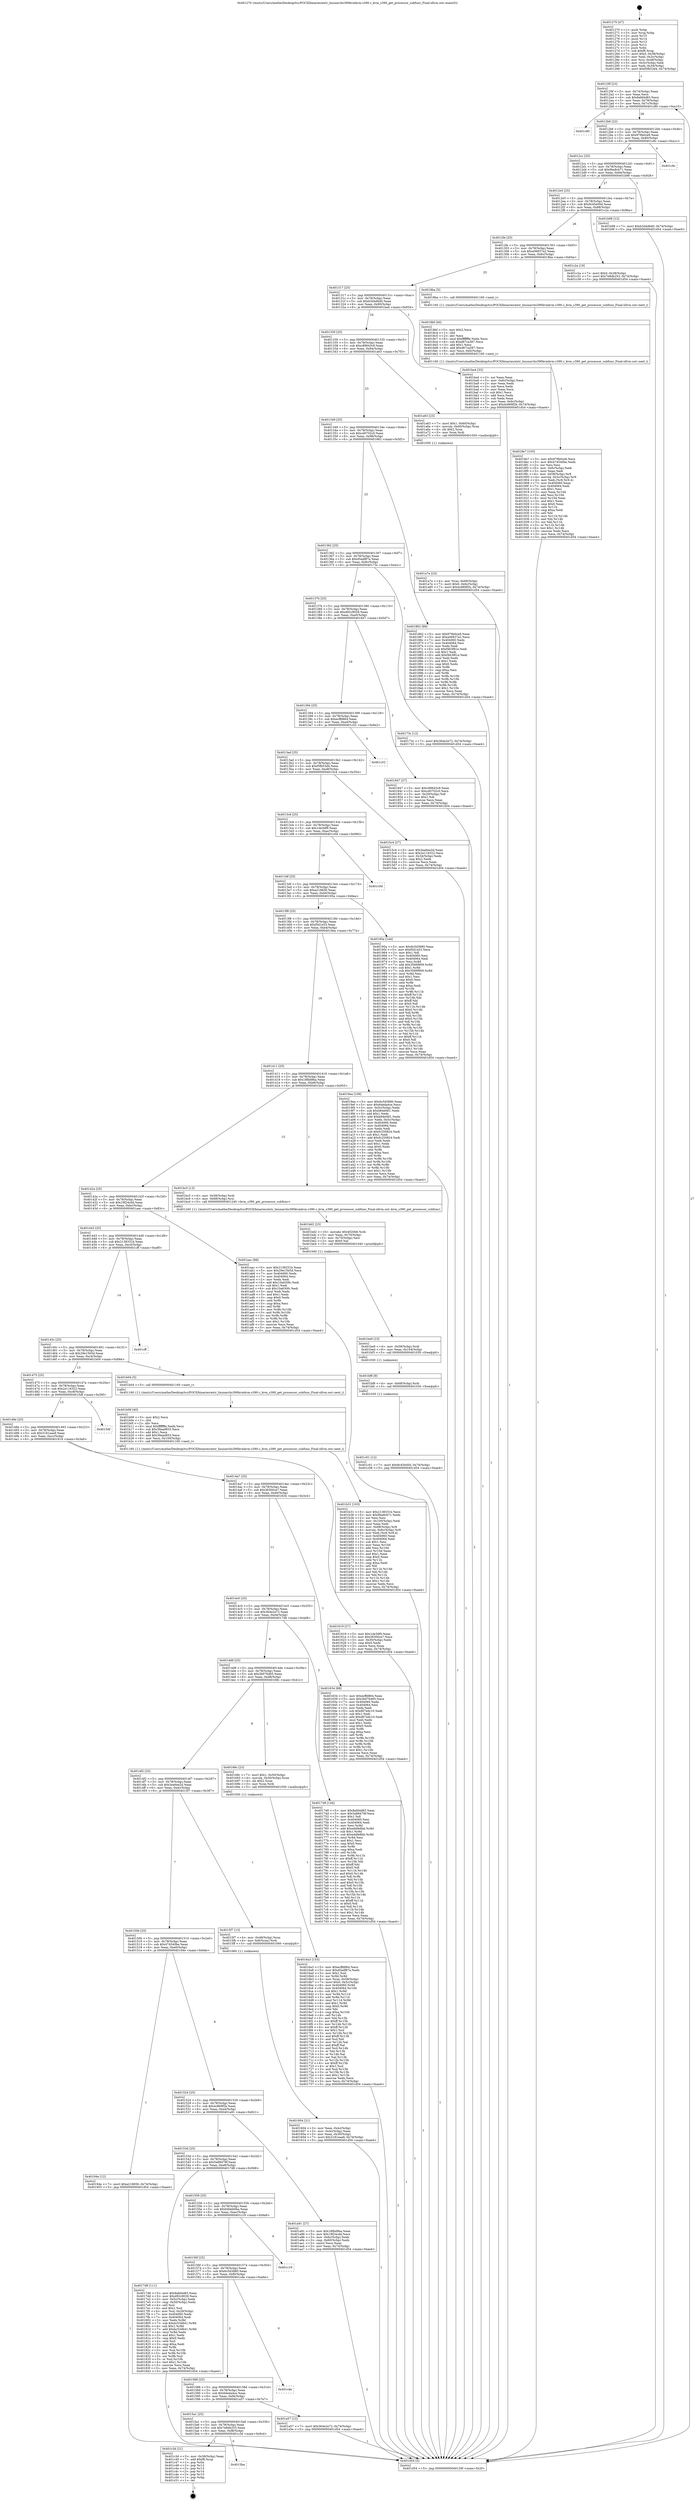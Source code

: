 digraph "0x401270" {
  label = "0x401270 (/mnt/c/Users/mathe/Desktop/tcc/POCII/binaries/extr_linuxarchs390kvmkvm-s390.c_kvm_s390_get_processor_subfunc_Final-ollvm.out::main(0))"
  labelloc = "t"
  node[shape=record]

  Entry [label="",width=0.3,height=0.3,shape=circle,fillcolor=black,style=filled]
  "0x40129f" [label="{
     0x40129f [23]\l
     | [instrs]\l
     &nbsp;&nbsp;0x40129f \<+3\>: mov -0x74(%rbp),%eax\l
     &nbsp;&nbsp;0x4012a2 \<+2\>: mov %eax,%ecx\l
     &nbsp;&nbsp;0x4012a4 \<+6\>: sub $0x8afd4d83,%ecx\l
     &nbsp;&nbsp;0x4012aa \<+3\>: mov %eax,-0x78(%rbp)\l
     &nbsp;&nbsp;0x4012ad \<+3\>: mov %ecx,-0x7c(%rbp)\l
     &nbsp;&nbsp;0x4012b0 \<+6\>: je 0000000000401c80 \<main+0xa10\>\l
  }"]
  "0x401c80" [label="{
     0x401c80\l
  }", style=dashed]
  "0x4012b6" [label="{
     0x4012b6 [22]\l
     | [instrs]\l
     &nbsp;&nbsp;0x4012b6 \<+5\>: jmp 00000000004012bb \<main+0x4b\>\l
     &nbsp;&nbsp;0x4012bb \<+3\>: mov -0x78(%rbp),%eax\l
     &nbsp;&nbsp;0x4012be \<+5\>: sub $0x979b0ce9,%eax\l
     &nbsp;&nbsp;0x4012c3 \<+3\>: mov %eax,-0x80(%rbp)\l
     &nbsp;&nbsp;0x4012c6 \<+6\>: je 0000000000401c8c \<main+0xa1c\>\l
  }"]
  Exit [label="",width=0.3,height=0.3,shape=circle,fillcolor=black,style=filled,peripheries=2]
  "0x401c8c" [label="{
     0x401c8c\l
  }", style=dashed]
  "0x4012cc" [label="{
     0x4012cc [25]\l
     | [instrs]\l
     &nbsp;&nbsp;0x4012cc \<+5\>: jmp 00000000004012d1 \<main+0x61\>\l
     &nbsp;&nbsp;0x4012d1 \<+3\>: mov -0x78(%rbp),%eax\l
     &nbsp;&nbsp;0x4012d4 \<+5\>: sub $0x9ba8cb71,%eax\l
     &nbsp;&nbsp;0x4012d9 \<+6\>: mov %eax,-0x84(%rbp)\l
     &nbsp;&nbsp;0x4012df \<+6\>: je 0000000000401b98 \<main+0x928\>\l
  }"]
  "0x4015ba" [label="{
     0x4015ba\l
  }", style=dashed]
  "0x401b98" [label="{
     0x401b98 [12]\l
     | [instrs]\l
     &nbsp;&nbsp;0x401b98 \<+7\>: movl $0xb3d4d6d0,-0x74(%rbp)\l
     &nbsp;&nbsp;0x401b9f \<+5\>: jmp 0000000000401d54 \<main+0xae4\>\l
  }"]
  "0x4012e5" [label="{
     0x4012e5 [25]\l
     | [instrs]\l
     &nbsp;&nbsp;0x4012e5 \<+5\>: jmp 00000000004012ea \<main+0x7a\>\l
     &nbsp;&nbsp;0x4012ea \<+3\>: mov -0x78(%rbp),%eax\l
     &nbsp;&nbsp;0x4012ed \<+5\>: sub $0x9c45e00d,%eax\l
     &nbsp;&nbsp;0x4012f2 \<+6\>: mov %eax,-0x88(%rbp)\l
     &nbsp;&nbsp;0x4012f8 \<+6\>: je 0000000000401c2a \<main+0x9ba\>\l
  }"]
  "0x401c3d" [label="{
     0x401c3d [21]\l
     | [instrs]\l
     &nbsp;&nbsp;0x401c3d \<+3\>: mov -0x38(%rbp),%eax\l
     &nbsp;&nbsp;0x401c40 \<+7\>: add $0xf8,%rsp\l
     &nbsp;&nbsp;0x401c47 \<+1\>: pop %rbx\l
     &nbsp;&nbsp;0x401c48 \<+2\>: pop %r12\l
     &nbsp;&nbsp;0x401c4a \<+2\>: pop %r13\l
     &nbsp;&nbsp;0x401c4c \<+2\>: pop %r14\l
     &nbsp;&nbsp;0x401c4e \<+2\>: pop %r15\l
     &nbsp;&nbsp;0x401c50 \<+1\>: pop %rbp\l
     &nbsp;&nbsp;0x401c51 \<+1\>: ret\l
  }"]
  "0x401c2a" [label="{
     0x401c2a [19]\l
     | [instrs]\l
     &nbsp;&nbsp;0x401c2a \<+7\>: movl $0x0,-0x38(%rbp)\l
     &nbsp;&nbsp;0x401c31 \<+7\>: movl $0x7e8db253,-0x74(%rbp)\l
     &nbsp;&nbsp;0x401c38 \<+5\>: jmp 0000000000401d54 \<main+0xae4\>\l
  }"]
  "0x4012fe" [label="{
     0x4012fe [25]\l
     | [instrs]\l
     &nbsp;&nbsp;0x4012fe \<+5\>: jmp 0000000000401303 \<main+0x93\>\l
     &nbsp;&nbsp;0x401303 \<+3\>: mov -0x78(%rbp),%eax\l
     &nbsp;&nbsp;0x401306 \<+5\>: sub $0xa06837a2,%eax\l
     &nbsp;&nbsp;0x40130b \<+6\>: mov %eax,-0x8c(%rbp)\l
     &nbsp;&nbsp;0x401311 \<+6\>: je 00000000004018ba \<main+0x64a\>\l
  }"]
  "0x401c01" [label="{
     0x401c01 [12]\l
     | [instrs]\l
     &nbsp;&nbsp;0x401c01 \<+7\>: movl $0x9c45e00d,-0x74(%rbp)\l
     &nbsp;&nbsp;0x401c08 \<+5\>: jmp 0000000000401d54 \<main+0xae4\>\l
  }"]
  "0x4018ba" [label="{
     0x4018ba [5]\l
     | [instrs]\l
     &nbsp;&nbsp;0x4018ba \<+5\>: call 0000000000401160 \<next_i\>\l
     | [calls]\l
     &nbsp;&nbsp;0x401160 \{1\} (/mnt/c/Users/mathe/Desktop/tcc/POCII/binaries/extr_linuxarchs390kvmkvm-s390.c_kvm_s390_get_processor_subfunc_Final-ollvm.out::next_i)\l
  }"]
  "0x401317" [label="{
     0x401317 [25]\l
     | [instrs]\l
     &nbsp;&nbsp;0x401317 \<+5\>: jmp 000000000040131c \<main+0xac\>\l
     &nbsp;&nbsp;0x40131c \<+3\>: mov -0x78(%rbp),%eax\l
     &nbsp;&nbsp;0x40131f \<+5\>: sub $0xb3d4d6d0,%eax\l
     &nbsp;&nbsp;0x401324 \<+6\>: mov %eax,-0x90(%rbp)\l
     &nbsp;&nbsp;0x40132a \<+6\>: je 0000000000401ba4 \<main+0x934\>\l
  }"]
  "0x401bf8" [label="{
     0x401bf8 [9]\l
     | [instrs]\l
     &nbsp;&nbsp;0x401bf8 \<+4\>: mov -0x68(%rbp),%rdi\l
     &nbsp;&nbsp;0x401bfc \<+5\>: call 0000000000401030 \<free@plt\>\l
     | [calls]\l
     &nbsp;&nbsp;0x401030 \{1\} (unknown)\l
  }"]
  "0x401ba4" [label="{
     0x401ba4 [33]\l
     | [instrs]\l
     &nbsp;&nbsp;0x401ba4 \<+2\>: xor %eax,%eax\l
     &nbsp;&nbsp;0x401ba6 \<+3\>: mov -0x6c(%rbp),%ecx\l
     &nbsp;&nbsp;0x401ba9 \<+2\>: mov %eax,%edx\l
     &nbsp;&nbsp;0x401bab \<+2\>: sub %ecx,%edx\l
     &nbsp;&nbsp;0x401bad \<+2\>: mov %eax,%ecx\l
     &nbsp;&nbsp;0x401baf \<+3\>: sub $0x1,%ecx\l
     &nbsp;&nbsp;0x401bb2 \<+2\>: add %ecx,%edx\l
     &nbsp;&nbsp;0x401bb4 \<+2\>: sub %edx,%eax\l
     &nbsp;&nbsp;0x401bb6 \<+3\>: mov %eax,-0x6c(%rbp)\l
     &nbsp;&nbsp;0x401bb9 \<+7\>: movl $0x4c869f2b,-0x74(%rbp)\l
     &nbsp;&nbsp;0x401bc0 \<+5\>: jmp 0000000000401d54 \<main+0xae4\>\l
  }"]
  "0x401330" [label="{
     0x401330 [25]\l
     | [instrs]\l
     &nbsp;&nbsp;0x401330 \<+5\>: jmp 0000000000401335 \<main+0xc5\>\l
     &nbsp;&nbsp;0x401335 \<+3\>: mov -0x78(%rbp),%eax\l
     &nbsp;&nbsp;0x401338 \<+5\>: sub $0xc89643c9,%eax\l
     &nbsp;&nbsp;0x40133d \<+6\>: mov %eax,-0x94(%rbp)\l
     &nbsp;&nbsp;0x401343 \<+6\>: je 0000000000401a63 \<main+0x7f3\>\l
  }"]
  "0x401be9" [label="{
     0x401be9 [15]\l
     | [instrs]\l
     &nbsp;&nbsp;0x401be9 \<+4\>: mov -0x58(%rbp),%rdi\l
     &nbsp;&nbsp;0x401bed \<+6\>: mov %eax,-0x104(%rbp)\l
     &nbsp;&nbsp;0x401bf3 \<+5\>: call 0000000000401030 \<free@plt\>\l
     | [calls]\l
     &nbsp;&nbsp;0x401030 \{1\} (unknown)\l
  }"]
  "0x401a63" [label="{
     0x401a63 [23]\l
     | [instrs]\l
     &nbsp;&nbsp;0x401a63 \<+7\>: movl $0x1,-0x60(%rbp)\l
     &nbsp;&nbsp;0x401a6a \<+4\>: movslq -0x60(%rbp),%rax\l
     &nbsp;&nbsp;0x401a6e \<+4\>: shl $0x2,%rax\l
     &nbsp;&nbsp;0x401a72 \<+3\>: mov %rax,%rdi\l
     &nbsp;&nbsp;0x401a75 \<+5\>: call 0000000000401050 \<malloc@plt\>\l
     | [calls]\l
     &nbsp;&nbsp;0x401050 \{1\} (unknown)\l
  }"]
  "0x401349" [label="{
     0x401349 [25]\l
     | [instrs]\l
     &nbsp;&nbsp;0x401349 \<+5\>: jmp 000000000040134e \<main+0xde\>\l
     &nbsp;&nbsp;0x40134e \<+3\>: mov -0x78(%rbp),%eax\l
     &nbsp;&nbsp;0x401351 \<+5\>: sub $0xcd0702c0,%eax\l
     &nbsp;&nbsp;0x401356 \<+6\>: mov %eax,-0x98(%rbp)\l
     &nbsp;&nbsp;0x40135c \<+6\>: je 0000000000401862 \<main+0x5f2\>\l
  }"]
  "0x401bd2" [label="{
     0x401bd2 [23]\l
     | [instrs]\l
     &nbsp;&nbsp;0x401bd2 \<+10\>: movabs $0x4020b6,%rdi\l
     &nbsp;&nbsp;0x401bdc \<+3\>: mov %eax,-0x70(%rbp)\l
     &nbsp;&nbsp;0x401bdf \<+3\>: mov -0x70(%rbp),%esi\l
     &nbsp;&nbsp;0x401be2 \<+2\>: mov $0x0,%al\l
     &nbsp;&nbsp;0x401be4 \<+5\>: call 0000000000401040 \<printf@plt\>\l
     | [calls]\l
     &nbsp;&nbsp;0x401040 \{1\} (unknown)\l
  }"]
  "0x401862" [label="{
     0x401862 [88]\l
     | [instrs]\l
     &nbsp;&nbsp;0x401862 \<+5\>: mov $0x979b0ce9,%eax\l
     &nbsp;&nbsp;0x401867 \<+5\>: mov $0xa06837a2,%ecx\l
     &nbsp;&nbsp;0x40186c \<+7\>: mov 0x404060,%edx\l
     &nbsp;&nbsp;0x401873 \<+7\>: mov 0x404064,%esi\l
     &nbsp;&nbsp;0x40187a \<+2\>: mov %edx,%edi\l
     &nbsp;&nbsp;0x40187c \<+6\>: sub $0xf463f81e,%edi\l
     &nbsp;&nbsp;0x401882 \<+3\>: sub $0x1,%edi\l
     &nbsp;&nbsp;0x401885 \<+6\>: add $0xf463f81e,%edi\l
     &nbsp;&nbsp;0x40188b \<+3\>: imul %edi,%edx\l
     &nbsp;&nbsp;0x40188e \<+3\>: and $0x1,%edx\l
     &nbsp;&nbsp;0x401891 \<+3\>: cmp $0x0,%edx\l
     &nbsp;&nbsp;0x401894 \<+4\>: sete %r8b\l
     &nbsp;&nbsp;0x401898 \<+3\>: cmp $0xa,%esi\l
     &nbsp;&nbsp;0x40189b \<+4\>: setl %r9b\l
     &nbsp;&nbsp;0x40189f \<+3\>: mov %r8b,%r10b\l
     &nbsp;&nbsp;0x4018a2 \<+3\>: and %r9b,%r10b\l
     &nbsp;&nbsp;0x4018a5 \<+3\>: xor %r9b,%r8b\l
     &nbsp;&nbsp;0x4018a8 \<+3\>: or %r8b,%r10b\l
     &nbsp;&nbsp;0x4018ab \<+4\>: test $0x1,%r10b\l
     &nbsp;&nbsp;0x4018af \<+3\>: cmovne %ecx,%eax\l
     &nbsp;&nbsp;0x4018b2 \<+3\>: mov %eax,-0x74(%rbp)\l
     &nbsp;&nbsp;0x4018b5 \<+5\>: jmp 0000000000401d54 \<main+0xae4\>\l
  }"]
  "0x401362" [label="{
     0x401362 [25]\l
     | [instrs]\l
     &nbsp;&nbsp;0x401362 \<+5\>: jmp 0000000000401367 \<main+0xf7\>\l
     &nbsp;&nbsp;0x401367 \<+3\>: mov -0x78(%rbp),%eax\l
     &nbsp;&nbsp;0x40136a \<+5\>: sub $0xd5adf87a,%eax\l
     &nbsp;&nbsp;0x40136f \<+6\>: mov %eax,-0x9c(%rbp)\l
     &nbsp;&nbsp;0x401375 \<+6\>: je 000000000040173c \<main+0x4cc\>\l
  }"]
  "0x401b31" [label="{
     0x401b31 [103]\l
     | [instrs]\l
     &nbsp;&nbsp;0x401b31 \<+5\>: mov $0x2138331b,%ecx\l
     &nbsp;&nbsp;0x401b36 \<+5\>: mov $0x9ba8cb71,%edx\l
     &nbsp;&nbsp;0x401b3b \<+2\>: xor %esi,%esi\l
     &nbsp;&nbsp;0x401b3d \<+6\>: mov -0x100(%rbp),%edi\l
     &nbsp;&nbsp;0x401b43 \<+3\>: imul %eax,%edi\l
     &nbsp;&nbsp;0x401b46 \<+4\>: mov -0x68(%rbp),%r8\l
     &nbsp;&nbsp;0x401b4a \<+4\>: movslq -0x6c(%rbp),%r9\l
     &nbsp;&nbsp;0x401b4e \<+4\>: mov %edi,(%r8,%r9,4)\l
     &nbsp;&nbsp;0x401b52 \<+7\>: mov 0x404060,%eax\l
     &nbsp;&nbsp;0x401b59 \<+7\>: mov 0x404064,%edi\l
     &nbsp;&nbsp;0x401b60 \<+3\>: sub $0x1,%esi\l
     &nbsp;&nbsp;0x401b63 \<+3\>: mov %eax,%r10d\l
     &nbsp;&nbsp;0x401b66 \<+3\>: add %esi,%r10d\l
     &nbsp;&nbsp;0x401b69 \<+4\>: imul %r10d,%eax\l
     &nbsp;&nbsp;0x401b6d \<+3\>: and $0x1,%eax\l
     &nbsp;&nbsp;0x401b70 \<+3\>: cmp $0x0,%eax\l
     &nbsp;&nbsp;0x401b73 \<+4\>: sete %r11b\l
     &nbsp;&nbsp;0x401b77 \<+3\>: cmp $0xa,%edi\l
     &nbsp;&nbsp;0x401b7a \<+3\>: setl %bl\l
     &nbsp;&nbsp;0x401b7d \<+3\>: mov %r11b,%r14b\l
     &nbsp;&nbsp;0x401b80 \<+3\>: and %bl,%r14b\l
     &nbsp;&nbsp;0x401b83 \<+3\>: xor %bl,%r11b\l
     &nbsp;&nbsp;0x401b86 \<+3\>: or %r11b,%r14b\l
     &nbsp;&nbsp;0x401b89 \<+4\>: test $0x1,%r14b\l
     &nbsp;&nbsp;0x401b8d \<+3\>: cmovne %edx,%ecx\l
     &nbsp;&nbsp;0x401b90 \<+3\>: mov %ecx,-0x74(%rbp)\l
     &nbsp;&nbsp;0x401b93 \<+5\>: jmp 0000000000401d54 \<main+0xae4\>\l
  }"]
  "0x40173c" [label="{
     0x40173c [12]\l
     | [instrs]\l
     &nbsp;&nbsp;0x40173c \<+7\>: movl $0x364e2e72,-0x74(%rbp)\l
     &nbsp;&nbsp;0x401743 \<+5\>: jmp 0000000000401d54 \<main+0xae4\>\l
  }"]
  "0x40137b" [label="{
     0x40137b [25]\l
     | [instrs]\l
     &nbsp;&nbsp;0x40137b \<+5\>: jmp 0000000000401380 \<main+0x110\>\l
     &nbsp;&nbsp;0x401380 \<+3\>: mov -0x78(%rbp),%eax\l
     &nbsp;&nbsp;0x401383 \<+5\>: sub $0xd92c9029,%eax\l
     &nbsp;&nbsp;0x401388 \<+6\>: mov %eax,-0xa0(%rbp)\l
     &nbsp;&nbsp;0x40138e \<+6\>: je 0000000000401847 \<main+0x5d7\>\l
  }"]
  "0x401b09" [label="{
     0x401b09 [40]\l
     | [instrs]\l
     &nbsp;&nbsp;0x401b09 \<+5\>: mov $0x2,%ecx\l
     &nbsp;&nbsp;0x401b0e \<+1\>: cltd\l
     &nbsp;&nbsp;0x401b0f \<+2\>: idiv %ecx\l
     &nbsp;&nbsp;0x401b11 \<+6\>: imul $0xfffffffe,%edx,%ecx\l
     &nbsp;&nbsp;0x401b17 \<+6\>: sub $0x39aad853,%ecx\l
     &nbsp;&nbsp;0x401b1d \<+3\>: add $0x1,%ecx\l
     &nbsp;&nbsp;0x401b20 \<+6\>: add $0x39aad853,%ecx\l
     &nbsp;&nbsp;0x401b26 \<+6\>: mov %ecx,-0x100(%rbp)\l
     &nbsp;&nbsp;0x401b2c \<+5\>: call 0000000000401160 \<next_i\>\l
     | [calls]\l
     &nbsp;&nbsp;0x401160 \{1\} (/mnt/c/Users/mathe/Desktop/tcc/POCII/binaries/extr_linuxarchs390kvmkvm-s390.c_kvm_s390_get_processor_subfunc_Final-ollvm.out::next_i)\l
  }"]
  "0x401847" [label="{
     0x401847 [27]\l
     | [instrs]\l
     &nbsp;&nbsp;0x401847 \<+5\>: mov $0xc89643c9,%eax\l
     &nbsp;&nbsp;0x40184c \<+5\>: mov $0xcd0702c0,%ecx\l
     &nbsp;&nbsp;0x401851 \<+3\>: mov -0x29(%rbp),%dl\l
     &nbsp;&nbsp;0x401854 \<+3\>: test $0x1,%dl\l
     &nbsp;&nbsp;0x401857 \<+3\>: cmovne %ecx,%eax\l
     &nbsp;&nbsp;0x40185a \<+3\>: mov %eax,-0x74(%rbp)\l
     &nbsp;&nbsp;0x40185d \<+5\>: jmp 0000000000401d54 \<main+0xae4\>\l
  }"]
  "0x401394" [label="{
     0x401394 [25]\l
     | [instrs]\l
     &nbsp;&nbsp;0x401394 \<+5\>: jmp 0000000000401399 \<main+0x129\>\l
     &nbsp;&nbsp;0x401399 \<+3\>: mov -0x78(%rbp),%eax\l
     &nbsp;&nbsp;0x40139c \<+5\>: sub $0xecffd864,%eax\l
     &nbsp;&nbsp;0x4013a1 \<+6\>: mov %eax,-0xa4(%rbp)\l
     &nbsp;&nbsp;0x4013a7 \<+6\>: je 0000000000401c52 \<main+0x9e2\>\l
  }"]
  "0x401a7a" [label="{
     0x401a7a [23]\l
     | [instrs]\l
     &nbsp;&nbsp;0x401a7a \<+4\>: mov %rax,-0x68(%rbp)\l
     &nbsp;&nbsp;0x401a7e \<+7\>: movl $0x0,-0x6c(%rbp)\l
     &nbsp;&nbsp;0x401a85 \<+7\>: movl $0x4c869f2b,-0x74(%rbp)\l
     &nbsp;&nbsp;0x401a8c \<+5\>: jmp 0000000000401d54 \<main+0xae4\>\l
  }"]
  "0x401c52" [label="{
     0x401c52\l
  }", style=dashed]
  "0x4013ad" [label="{
     0x4013ad [25]\l
     | [instrs]\l
     &nbsp;&nbsp;0x4013ad \<+5\>: jmp 00000000004013b2 \<main+0x142\>\l
     &nbsp;&nbsp;0x4013b2 \<+3\>: mov -0x78(%rbp),%eax\l
     &nbsp;&nbsp;0x4013b5 \<+5\>: sub $0xf5fb53d4,%eax\l
     &nbsp;&nbsp;0x4013ba \<+6\>: mov %eax,-0xa8(%rbp)\l
     &nbsp;&nbsp;0x4013c0 \<+6\>: je 00000000004015c4 \<main+0x354\>\l
  }"]
  "0x4015a1" [label="{
     0x4015a1 [25]\l
     | [instrs]\l
     &nbsp;&nbsp;0x4015a1 \<+5\>: jmp 00000000004015a6 \<main+0x336\>\l
     &nbsp;&nbsp;0x4015a6 \<+3\>: mov -0x78(%rbp),%eax\l
     &nbsp;&nbsp;0x4015a9 \<+5\>: sub $0x7e8db253,%eax\l
     &nbsp;&nbsp;0x4015ae \<+6\>: mov %eax,-0xf8(%rbp)\l
     &nbsp;&nbsp;0x4015b4 \<+6\>: je 0000000000401c3d \<main+0x9cd\>\l
  }"]
  "0x4015c4" [label="{
     0x4015c4 [27]\l
     | [instrs]\l
     &nbsp;&nbsp;0x4015c4 \<+5\>: mov $0x3ea6ee2d,%eax\l
     &nbsp;&nbsp;0x4015c9 \<+5\>: mov $0x2e116322,%ecx\l
     &nbsp;&nbsp;0x4015ce \<+3\>: mov -0x34(%rbp),%edx\l
     &nbsp;&nbsp;0x4015d1 \<+3\>: cmp $0x2,%edx\l
     &nbsp;&nbsp;0x4015d4 \<+3\>: cmovne %ecx,%eax\l
     &nbsp;&nbsp;0x4015d7 \<+3\>: mov %eax,-0x74(%rbp)\l
     &nbsp;&nbsp;0x4015da \<+5\>: jmp 0000000000401d54 \<main+0xae4\>\l
  }"]
  "0x4013c6" [label="{
     0x4013c6 [25]\l
     | [instrs]\l
     &nbsp;&nbsp;0x4013c6 \<+5\>: jmp 00000000004013cb \<main+0x15b\>\l
     &nbsp;&nbsp;0x4013cb \<+3\>: mov -0x78(%rbp),%eax\l
     &nbsp;&nbsp;0x4013ce \<+5\>: sub $0x1de3df9,%eax\l
     &nbsp;&nbsp;0x4013d3 \<+6\>: mov %eax,-0xac(%rbp)\l
     &nbsp;&nbsp;0x4013d9 \<+6\>: je 0000000000401c0d \<main+0x99d\>\l
  }"]
  "0x401d54" [label="{
     0x401d54 [5]\l
     | [instrs]\l
     &nbsp;&nbsp;0x401d54 \<+5\>: jmp 000000000040129f \<main+0x2f\>\l
  }"]
  "0x401270" [label="{
     0x401270 [47]\l
     | [instrs]\l
     &nbsp;&nbsp;0x401270 \<+1\>: push %rbp\l
     &nbsp;&nbsp;0x401271 \<+3\>: mov %rsp,%rbp\l
     &nbsp;&nbsp;0x401274 \<+2\>: push %r15\l
     &nbsp;&nbsp;0x401276 \<+2\>: push %r14\l
     &nbsp;&nbsp;0x401278 \<+2\>: push %r13\l
     &nbsp;&nbsp;0x40127a \<+2\>: push %r12\l
     &nbsp;&nbsp;0x40127c \<+1\>: push %rbx\l
     &nbsp;&nbsp;0x40127d \<+7\>: sub $0xf8,%rsp\l
     &nbsp;&nbsp;0x401284 \<+7\>: movl $0x0,-0x38(%rbp)\l
     &nbsp;&nbsp;0x40128b \<+3\>: mov %edi,-0x3c(%rbp)\l
     &nbsp;&nbsp;0x40128e \<+4\>: mov %rsi,-0x48(%rbp)\l
     &nbsp;&nbsp;0x401292 \<+3\>: mov -0x3c(%rbp),%edi\l
     &nbsp;&nbsp;0x401295 \<+3\>: mov %edi,-0x34(%rbp)\l
     &nbsp;&nbsp;0x401298 \<+7\>: movl $0xf5fb53d4,-0x74(%rbp)\l
  }"]
  "0x401a57" [label="{
     0x401a57 [12]\l
     | [instrs]\l
     &nbsp;&nbsp;0x401a57 \<+7\>: movl $0x364e2e72,-0x74(%rbp)\l
     &nbsp;&nbsp;0x401a5e \<+5\>: jmp 0000000000401d54 \<main+0xae4\>\l
  }"]
  "0x401c0d" [label="{
     0x401c0d\l
  }", style=dashed]
  "0x4013df" [label="{
     0x4013df [25]\l
     | [instrs]\l
     &nbsp;&nbsp;0x4013df \<+5\>: jmp 00000000004013e4 \<main+0x174\>\l
     &nbsp;&nbsp;0x4013e4 \<+3\>: mov -0x78(%rbp),%eax\l
     &nbsp;&nbsp;0x4013e7 \<+5\>: sub $0xa218656,%eax\l
     &nbsp;&nbsp;0x4013ec \<+6\>: mov %eax,-0xb0(%rbp)\l
     &nbsp;&nbsp;0x4013f2 \<+6\>: je 000000000040195a \<main+0x6ea\>\l
  }"]
  "0x401588" [label="{
     0x401588 [25]\l
     | [instrs]\l
     &nbsp;&nbsp;0x401588 \<+5\>: jmp 000000000040158d \<main+0x31d\>\l
     &nbsp;&nbsp;0x40158d \<+3\>: mov -0x78(%rbp),%eax\l
     &nbsp;&nbsp;0x401590 \<+5\>: sub $0x6deda4ce,%eax\l
     &nbsp;&nbsp;0x401595 \<+6\>: mov %eax,-0xf4(%rbp)\l
     &nbsp;&nbsp;0x40159b \<+6\>: je 0000000000401a57 \<main+0x7e7\>\l
  }"]
  "0x40195a" [label="{
     0x40195a [144]\l
     | [instrs]\l
     &nbsp;&nbsp;0x40195a \<+5\>: mov $0x6c5d3880,%eax\l
     &nbsp;&nbsp;0x40195f \<+5\>: mov $0xf5d1e53,%ecx\l
     &nbsp;&nbsp;0x401964 \<+2\>: mov $0x1,%dl\l
     &nbsp;&nbsp;0x401966 \<+7\>: mov 0x404060,%esi\l
     &nbsp;&nbsp;0x40196d \<+7\>: mov 0x404064,%edi\l
     &nbsp;&nbsp;0x401974 \<+3\>: mov %esi,%r8d\l
     &nbsp;&nbsp;0x401977 \<+7\>: add $0x3566f909,%r8d\l
     &nbsp;&nbsp;0x40197e \<+4\>: sub $0x1,%r8d\l
     &nbsp;&nbsp;0x401982 \<+7\>: sub $0x3566f909,%r8d\l
     &nbsp;&nbsp;0x401989 \<+4\>: imul %r8d,%esi\l
     &nbsp;&nbsp;0x40198d \<+3\>: and $0x1,%esi\l
     &nbsp;&nbsp;0x401990 \<+3\>: cmp $0x0,%esi\l
     &nbsp;&nbsp;0x401993 \<+4\>: sete %r9b\l
     &nbsp;&nbsp;0x401997 \<+3\>: cmp $0xa,%edi\l
     &nbsp;&nbsp;0x40199a \<+4\>: setl %r10b\l
     &nbsp;&nbsp;0x40199e \<+3\>: mov %r9b,%r11b\l
     &nbsp;&nbsp;0x4019a1 \<+4\>: xor $0xff,%r11b\l
     &nbsp;&nbsp;0x4019a5 \<+3\>: mov %r10b,%bl\l
     &nbsp;&nbsp;0x4019a8 \<+3\>: xor $0xff,%bl\l
     &nbsp;&nbsp;0x4019ab \<+3\>: xor $0x0,%dl\l
     &nbsp;&nbsp;0x4019ae \<+3\>: mov %r11b,%r14b\l
     &nbsp;&nbsp;0x4019b1 \<+4\>: and $0x0,%r14b\l
     &nbsp;&nbsp;0x4019b5 \<+3\>: and %dl,%r9b\l
     &nbsp;&nbsp;0x4019b8 \<+3\>: mov %bl,%r15b\l
     &nbsp;&nbsp;0x4019bb \<+4\>: and $0x0,%r15b\l
     &nbsp;&nbsp;0x4019bf \<+3\>: and %dl,%r10b\l
     &nbsp;&nbsp;0x4019c2 \<+3\>: or %r9b,%r14b\l
     &nbsp;&nbsp;0x4019c5 \<+3\>: or %r10b,%r15b\l
     &nbsp;&nbsp;0x4019c8 \<+3\>: xor %r15b,%r14b\l
     &nbsp;&nbsp;0x4019cb \<+3\>: or %bl,%r11b\l
     &nbsp;&nbsp;0x4019ce \<+4\>: xor $0xff,%r11b\l
     &nbsp;&nbsp;0x4019d2 \<+3\>: or $0x0,%dl\l
     &nbsp;&nbsp;0x4019d5 \<+3\>: and %dl,%r11b\l
     &nbsp;&nbsp;0x4019d8 \<+3\>: or %r11b,%r14b\l
     &nbsp;&nbsp;0x4019db \<+4\>: test $0x1,%r14b\l
     &nbsp;&nbsp;0x4019df \<+3\>: cmovne %ecx,%eax\l
     &nbsp;&nbsp;0x4019e2 \<+3\>: mov %eax,-0x74(%rbp)\l
     &nbsp;&nbsp;0x4019e5 \<+5\>: jmp 0000000000401d54 \<main+0xae4\>\l
  }"]
  "0x4013f8" [label="{
     0x4013f8 [25]\l
     | [instrs]\l
     &nbsp;&nbsp;0x4013f8 \<+5\>: jmp 00000000004013fd \<main+0x18d\>\l
     &nbsp;&nbsp;0x4013fd \<+3\>: mov -0x78(%rbp),%eax\l
     &nbsp;&nbsp;0x401400 \<+5\>: sub $0xf5d1e53,%eax\l
     &nbsp;&nbsp;0x401405 \<+6\>: mov %eax,-0xb4(%rbp)\l
     &nbsp;&nbsp;0x40140b \<+6\>: je 00000000004019ea \<main+0x77a\>\l
  }"]
  "0x401cde" [label="{
     0x401cde\l
  }", style=dashed]
  "0x4019ea" [label="{
     0x4019ea [109]\l
     | [instrs]\l
     &nbsp;&nbsp;0x4019ea \<+5\>: mov $0x6c5d3880,%eax\l
     &nbsp;&nbsp;0x4019ef \<+5\>: mov $0x6deda4ce,%ecx\l
     &nbsp;&nbsp;0x4019f4 \<+3\>: mov -0x5c(%rbp),%edx\l
     &nbsp;&nbsp;0x4019f7 \<+6\>: sub $0xb84ef4f1,%edx\l
     &nbsp;&nbsp;0x4019fd \<+3\>: add $0x1,%edx\l
     &nbsp;&nbsp;0x401a00 \<+6\>: add $0xb84ef4f1,%edx\l
     &nbsp;&nbsp;0x401a06 \<+3\>: mov %edx,-0x5c(%rbp)\l
     &nbsp;&nbsp;0x401a09 \<+7\>: mov 0x404060,%edx\l
     &nbsp;&nbsp;0x401a10 \<+7\>: mov 0x404064,%esi\l
     &nbsp;&nbsp;0x401a17 \<+2\>: mov %edx,%edi\l
     &nbsp;&nbsp;0x401a19 \<+6\>: sub $0xfc250824,%edi\l
     &nbsp;&nbsp;0x401a1f \<+3\>: sub $0x1,%edi\l
     &nbsp;&nbsp;0x401a22 \<+6\>: add $0xfc250824,%edi\l
     &nbsp;&nbsp;0x401a28 \<+3\>: imul %edi,%edx\l
     &nbsp;&nbsp;0x401a2b \<+3\>: and $0x1,%edx\l
     &nbsp;&nbsp;0x401a2e \<+3\>: cmp $0x0,%edx\l
     &nbsp;&nbsp;0x401a31 \<+4\>: sete %r8b\l
     &nbsp;&nbsp;0x401a35 \<+3\>: cmp $0xa,%esi\l
     &nbsp;&nbsp;0x401a38 \<+4\>: setl %r9b\l
     &nbsp;&nbsp;0x401a3c \<+3\>: mov %r8b,%r10b\l
     &nbsp;&nbsp;0x401a3f \<+3\>: and %r9b,%r10b\l
     &nbsp;&nbsp;0x401a42 \<+3\>: xor %r9b,%r8b\l
     &nbsp;&nbsp;0x401a45 \<+3\>: or %r8b,%r10b\l
     &nbsp;&nbsp;0x401a48 \<+4\>: test $0x1,%r10b\l
     &nbsp;&nbsp;0x401a4c \<+3\>: cmovne %ecx,%eax\l
     &nbsp;&nbsp;0x401a4f \<+3\>: mov %eax,-0x74(%rbp)\l
     &nbsp;&nbsp;0x401a52 \<+5\>: jmp 0000000000401d54 \<main+0xae4\>\l
  }"]
  "0x401411" [label="{
     0x401411 [25]\l
     | [instrs]\l
     &nbsp;&nbsp;0x401411 \<+5\>: jmp 0000000000401416 \<main+0x1a6\>\l
     &nbsp;&nbsp;0x401416 \<+3\>: mov -0x78(%rbp),%eax\l
     &nbsp;&nbsp;0x401419 \<+5\>: sub $0x18fbd9ba,%eax\l
     &nbsp;&nbsp;0x40141e \<+6\>: mov %eax,-0xb8(%rbp)\l
     &nbsp;&nbsp;0x401424 \<+6\>: je 0000000000401bc5 \<main+0x955\>\l
  }"]
  "0x40156f" [label="{
     0x40156f [25]\l
     | [instrs]\l
     &nbsp;&nbsp;0x40156f \<+5\>: jmp 0000000000401574 \<main+0x304\>\l
     &nbsp;&nbsp;0x401574 \<+3\>: mov -0x78(%rbp),%eax\l
     &nbsp;&nbsp;0x401577 \<+5\>: sub $0x6c5d3880,%eax\l
     &nbsp;&nbsp;0x40157c \<+6\>: mov %eax,-0xf0(%rbp)\l
     &nbsp;&nbsp;0x401582 \<+6\>: je 0000000000401cde \<main+0xa6e\>\l
  }"]
  "0x401bc5" [label="{
     0x401bc5 [13]\l
     | [instrs]\l
     &nbsp;&nbsp;0x401bc5 \<+4\>: mov -0x58(%rbp),%rdi\l
     &nbsp;&nbsp;0x401bc9 \<+4\>: mov -0x68(%rbp),%rsi\l
     &nbsp;&nbsp;0x401bcd \<+5\>: call 0000000000401240 \<kvm_s390_get_processor_subfunc\>\l
     | [calls]\l
     &nbsp;&nbsp;0x401240 \{1\} (/mnt/c/Users/mathe/Desktop/tcc/POCII/binaries/extr_linuxarchs390kvmkvm-s390.c_kvm_s390_get_processor_subfunc_Final-ollvm.out::kvm_s390_get_processor_subfunc)\l
  }"]
  "0x40142a" [label="{
     0x40142a [25]\l
     | [instrs]\l
     &nbsp;&nbsp;0x40142a \<+5\>: jmp 000000000040142f \<main+0x1bf\>\l
     &nbsp;&nbsp;0x40142f \<+3\>: mov -0x78(%rbp),%eax\l
     &nbsp;&nbsp;0x401432 \<+5\>: sub $0x19f24cdd,%eax\l
     &nbsp;&nbsp;0x401437 \<+6\>: mov %eax,-0xbc(%rbp)\l
     &nbsp;&nbsp;0x40143d \<+6\>: je 0000000000401aac \<main+0x83c\>\l
  }"]
  "0x401c19" [label="{
     0x401c19\l
  }", style=dashed]
  "0x401aac" [label="{
     0x401aac [88]\l
     | [instrs]\l
     &nbsp;&nbsp;0x401aac \<+5\>: mov $0x2138331b,%eax\l
     &nbsp;&nbsp;0x401ab1 \<+5\>: mov $0x29e15b5d,%ecx\l
     &nbsp;&nbsp;0x401ab6 \<+7\>: mov 0x404060,%edx\l
     &nbsp;&nbsp;0x401abd \<+7\>: mov 0x404064,%esi\l
     &nbsp;&nbsp;0x401ac4 \<+2\>: mov %edx,%edi\l
     &nbsp;&nbsp;0x401ac6 \<+6\>: add $0x10a630fc,%edi\l
     &nbsp;&nbsp;0x401acc \<+3\>: sub $0x1,%edi\l
     &nbsp;&nbsp;0x401acf \<+6\>: sub $0x10a630fc,%edi\l
     &nbsp;&nbsp;0x401ad5 \<+3\>: imul %edi,%edx\l
     &nbsp;&nbsp;0x401ad8 \<+3\>: and $0x1,%edx\l
     &nbsp;&nbsp;0x401adb \<+3\>: cmp $0x0,%edx\l
     &nbsp;&nbsp;0x401ade \<+4\>: sete %r8b\l
     &nbsp;&nbsp;0x401ae2 \<+3\>: cmp $0xa,%esi\l
     &nbsp;&nbsp;0x401ae5 \<+4\>: setl %r9b\l
     &nbsp;&nbsp;0x401ae9 \<+3\>: mov %r8b,%r10b\l
     &nbsp;&nbsp;0x401aec \<+3\>: and %r9b,%r10b\l
     &nbsp;&nbsp;0x401aef \<+3\>: xor %r9b,%r8b\l
     &nbsp;&nbsp;0x401af2 \<+3\>: or %r8b,%r10b\l
     &nbsp;&nbsp;0x401af5 \<+4\>: test $0x1,%r10b\l
     &nbsp;&nbsp;0x401af9 \<+3\>: cmovne %ecx,%eax\l
     &nbsp;&nbsp;0x401afc \<+3\>: mov %eax,-0x74(%rbp)\l
     &nbsp;&nbsp;0x401aff \<+5\>: jmp 0000000000401d54 \<main+0xae4\>\l
  }"]
  "0x401443" [label="{
     0x401443 [25]\l
     | [instrs]\l
     &nbsp;&nbsp;0x401443 \<+5\>: jmp 0000000000401448 \<main+0x1d8\>\l
     &nbsp;&nbsp;0x401448 \<+3\>: mov -0x78(%rbp),%eax\l
     &nbsp;&nbsp;0x40144b \<+5\>: sub $0x2138331b,%eax\l
     &nbsp;&nbsp;0x401450 \<+6\>: mov %eax,-0xc0(%rbp)\l
     &nbsp;&nbsp;0x401456 \<+6\>: je 0000000000401cff \<main+0xa8f\>\l
  }"]
  "0x4018e7" [label="{
     0x4018e7 [103]\l
     | [instrs]\l
     &nbsp;&nbsp;0x4018e7 \<+5\>: mov $0x979b0ce9,%ecx\l
     &nbsp;&nbsp;0x4018ec \<+5\>: mov $0x474540be,%edx\l
     &nbsp;&nbsp;0x4018f1 \<+2\>: xor %esi,%esi\l
     &nbsp;&nbsp;0x4018f3 \<+6\>: mov -0xfc(%rbp),%edi\l
     &nbsp;&nbsp;0x4018f9 \<+3\>: imul %eax,%edi\l
     &nbsp;&nbsp;0x4018fc \<+4\>: mov -0x58(%rbp),%r8\l
     &nbsp;&nbsp;0x401900 \<+4\>: movslq -0x5c(%rbp),%r9\l
     &nbsp;&nbsp;0x401904 \<+4\>: mov %edi,(%r8,%r9,4)\l
     &nbsp;&nbsp;0x401908 \<+7\>: mov 0x404060,%eax\l
     &nbsp;&nbsp;0x40190f \<+7\>: mov 0x404064,%edi\l
     &nbsp;&nbsp;0x401916 \<+3\>: sub $0x1,%esi\l
     &nbsp;&nbsp;0x401919 \<+3\>: mov %eax,%r10d\l
     &nbsp;&nbsp;0x40191c \<+3\>: add %esi,%r10d\l
     &nbsp;&nbsp;0x40191f \<+4\>: imul %r10d,%eax\l
     &nbsp;&nbsp;0x401923 \<+3\>: and $0x1,%eax\l
     &nbsp;&nbsp;0x401926 \<+3\>: cmp $0x0,%eax\l
     &nbsp;&nbsp;0x401929 \<+4\>: sete %r11b\l
     &nbsp;&nbsp;0x40192d \<+3\>: cmp $0xa,%edi\l
     &nbsp;&nbsp;0x401930 \<+3\>: setl %bl\l
     &nbsp;&nbsp;0x401933 \<+3\>: mov %r11b,%r14b\l
     &nbsp;&nbsp;0x401936 \<+3\>: and %bl,%r14b\l
     &nbsp;&nbsp;0x401939 \<+3\>: xor %bl,%r11b\l
     &nbsp;&nbsp;0x40193c \<+3\>: or %r11b,%r14b\l
     &nbsp;&nbsp;0x40193f \<+4\>: test $0x1,%r14b\l
     &nbsp;&nbsp;0x401943 \<+3\>: cmovne %edx,%ecx\l
     &nbsp;&nbsp;0x401946 \<+3\>: mov %ecx,-0x74(%rbp)\l
     &nbsp;&nbsp;0x401949 \<+5\>: jmp 0000000000401d54 \<main+0xae4\>\l
  }"]
  "0x401cff" [label="{
     0x401cff\l
  }", style=dashed]
  "0x40145c" [label="{
     0x40145c [25]\l
     | [instrs]\l
     &nbsp;&nbsp;0x40145c \<+5\>: jmp 0000000000401461 \<main+0x1f1\>\l
     &nbsp;&nbsp;0x401461 \<+3\>: mov -0x78(%rbp),%eax\l
     &nbsp;&nbsp;0x401464 \<+5\>: sub $0x29e15b5d,%eax\l
     &nbsp;&nbsp;0x401469 \<+6\>: mov %eax,-0xc4(%rbp)\l
     &nbsp;&nbsp;0x40146f \<+6\>: je 0000000000401b04 \<main+0x894\>\l
  }"]
  "0x4018bf" [label="{
     0x4018bf [40]\l
     | [instrs]\l
     &nbsp;&nbsp;0x4018bf \<+5\>: mov $0x2,%ecx\l
     &nbsp;&nbsp;0x4018c4 \<+1\>: cltd\l
     &nbsp;&nbsp;0x4018c5 \<+2\>: idiv %ecx\l
     &nbsp;&nbsp;0x4018c7 \<+6\>: imul $0xfffffffe,%edx,%ecx\l
     &nbsp;&nbsp;0x4018cd \<+6\>: sub $0xd67ca387,%ecx\l
     &nbsp;&nbsp;0x4018d3 \<+3\>: add $0x1,%ecx\l
     &nbsp;&nbsp;0x4018d6 \<+6\>: add $0xd67ca387,%ecx\l
     &nbsp;&nbsp;0x4018dc \<+6\>: mov %ecx,-0xfc(%rbp)\l
     &nbsp;&nbsp;0x4018e2 \<+5\>: call 0000000000401160 \<next_i\>\l
     | [calls]\l
     &nbsp;&nbsp;0x401160 \{1\} (/mnt/c/Users/mathe/Desktop/tcc/POCII/binaries/extr_linuxarchs390kvmkvm-s390.c_kvm_s390_get_processor_subfunc_Final-ollvm.out::next_i)\l
  }"]
  "0x401b04" [label="{
     0x401b04 [5]\l
     | [instrs]\l
     &nbsp;&nbsp;0x401b04 \<+5\>: call 0000000000401160 \<next_i\>\l
     | [calls]\l
     &nbsp;&nbsp;0x401160 \{1\} (/mnt/c/Users/mathe/Desktop/tcc/POCII/binaries/extr_linuxarchs390kvmkvm-s390.c_kvm_s390_get_processor_subfunc_Final-ollvm.out::next_i)\l
  }"]
  "0x401475" [label="{
     0x401475 [25]\l
     | [instrs]\l
     &nbsp;&nbsp;0x401475 \<+5\>: jmp 000000000040147a \<main+0x20a\>\l
     &nbsp;&nbsp;0x40147a \<+3\>: mov -0x78(%rbp),%eax\l
     &nbsp;&nbsp;0x40147d \<+5\>: sub $0x2e116322,%eax\l
     &nbsp;&nbsp;0x401482 \<+6\>: mov %eax,-0xc8(%rbp)\l
     &nbsp;&nbsp;0x401488 \<+6\>: je 00000000004015df \<main+0x36f\>\l
  }"]
  "0x401556" [label="{
     0x401556 [25]\l
     | [instrs]\l
     &nbsp;&nbsp;0x401556 \<+5\>: jmp 000000000040155b \<main+0x2eb\>\l
     &nbsp;&nbsp;0x40155b \<+3\>: mov -0x78(%rbp),%eax\l
     &nbsp;&nbsp;0x40155e \<+5\>: sub $0x64bbb0ba,%eax\l
     &nbsp;&nbsp;0x401563 \<+6\>: mov %eax,-0xec(%rbp)\l
     &nbsp;&nbsp;0x401569 \<+6\>: je 0000000000401c19 \<main+0x9a9\>\l
  }"]
  "0x4015df" [label="{
     0x4015df\l
  }", style=dashed]
  "0x40148e" [label="{
     0x40148e [25]\l
     | [instrs]\l
     &nbsp;&nbsp;0x40148e \<+5\>: jmp 0000000000401493 \<main+0x223\>\l
     &nbsp;&nbsp;0x401493 \<+3\>: mov -0x78(%rbp),%eax\l
     &nbsp;&nbsp;0x401496 \<+5\>: sub $0x3181eaa9,%eax\l
     &nbsp;&nbsp;0x40149b \<+6\>: mov %eax,-0xcc(%rbp)\l
     &nbsp;&nbsp;0x4014a1 \<+6\>: je 0000000000401619 \<main+0x3a9\>\l
  }"]
  "0x4017d8" [label="{
     0x4017d8 [111]\l
     | [instrs]\l
     &nbsp;&nbsp;0x4017d8 \<+5\>: mov $0x8afd4d83,%eax\l
     &nbsp;&nbsp;0x4017dd \<+5\>: mov $0xd92c9029,%ecx\l
     &nbsp;&nbsp;0x4017e2 \<+3\>: mov -0x5c(%rbp),%edx\l
     &nbsp;&nbsp;0x4017e5 \<+3\>: cmp -0x50(%rbp),%edx\l
     &nbsp;&nbsp;0x4017e8 \<+4\>: setl %sil\l
     &nbsp;&nbsp;0x4017ec \<+4\>: and $0x1,%sil\l
     &nbsp;&nbsp;0x4017f0 \<+4\>: mov %sil,-0x29(%rbp)\l
     &nbsp;&nbsp;0x4017f4 \<+7\>: mov 0x404060,%edx\l
     &nbsp;&nbsp;0x4017fb \<+7\>: mov 0x404064,%edi\l
     &nbsp;&nbsp;0x401802 \<+3\>: mov %edx,%r8d\l
     &nbsp;&nbsp;0x401805 \<+7\>: sub $0xbc53d641,%r8d\l
     &nbsp;&nbsp;0x40180c \<+4\>: sub $0x1,%r8d\l
     &nbsp;&nbsp;0x401810 \<+7\>: add $0xbc53d641,%r8d\l
     &nbsp;&nbsp;0x401817 \<+4\>: imul %r8d,%edx\l
     &nbsp;&nbsp;0x40181b \<+3\>: and $0x1,%edx\l
     &nbsp;&nbsp;0x40181e \<+3\>: cmp $0x0,%edx\l
     &nbsp;&nbsp;0x401821 \<+4\>: sete %sil\l
     &nbsp;&nbsp;0x401825 \<+3\>: cmp $0xa,%edi\l
     &nbsp;&nbsp;0x401828 \<+4\>: setl %r9b\l
     &nbsp;&nbsp;0x40182c \<+3\>: mov %sil,%r10b\l
     &nbsp;&nbsp;0x40182f \<+3\>: and %r9b,%r10b\l
     &nbsp;&nbsp;0x401832 \<+3\>: xor %r9b,%sil\l
     &nbsp;&nbsp;0x401835 \<+3\>: or %sil,%r10b\l
     &nbsp;&nbsp;0x401838 \<+4\>: test $0x1,%r10b\l
     &nbsp;&nbsp;0x40183c \<+3\>: cmovne %ecx,%eax\l
     &nbsp;&nbsp;0x40183f \<+3\>: mov %eax,-0x74(%rbp)\l
     &nbsp;&nbsp;0x401842 \<+5\>: jmp 0000000000401d54 \<main+0xae4\>\l
  }"]
  "0x401619" [label="{
     0x401619 [27]\l
     | [instrs]\l
     &nbsp;&nbsp;0x401619 \<+5\>: mov $0x1de3df9,%eax\l
     &nbsp;&nbsp;0x40161e \<+5\>: mov $0x36300ce7,%ecx\l
     &nbsp;&nbsp;0x401623 \<+3\>: mov -0x30(%rbp),%edx\l
     &nbsp;&nbsp;0x401626 \<+3\>: cmp $0x0,%edx\l
     &nbsp;&nbsp;0x401629 \<+3\>: cmove %ecx,%eax\l
     &nbsp;&nbsp;0x40162c \<+3\>: mov %eax,-0x74(%rbp)\l
     &nbsp;&nbsp;0x40162f \<+5\>: jmp 0000000000401d54 \<main+0xae4\>\l
  }"]
  "0x4014a7" [label="{
     0x4014a7 [25]\l
     | [instrs]\l
     &nbsp;&nbsp;0x4014a7 \<+5\>: jmp 00000000004014ac \<main+0x23c\>\l
     &nbsp;&nbsp;0x4014ac \<+3\>: mov -0x78(%rbp),%eax\l
     &nbsp;&nbsp;0x4014af \<+5\>: sub $0x36300ce7,%eax\l
     &nbsp;&nbsp;0x4014b4 \<+6\>: mov %eax,-0xd0(%rbp)\l
     &nbsp;&nbsp;0x4014ba \<+6\>: je 0000000000401634 \<main+0x3c4\>\l
  }"]
  "0x40153d" [label="{
     0x40153d [25]\l
     | [instrs]\l
     &nbsp;&nbsp;0x40153d \<+5\>: jmp 0000000000401542 \<main+0x2d2\>\l
     &nbsp;&nbsp;0x401542 \<+3\>: mov -0x78(%rbp),%eax\l
     &nbsp;&nbsp;0x401545 \<+5\>: sub $0x5a88479f,%eax\l
     &nbsp;&nbsp;0x40154a \<+6\>: mov %eax,-0xe8(%rbp)\l
     &nbsp;&nbsp;0x401550 \<+6\>: je 00000000004017d8 \<main+0x568\>\l
  }"]
  "0x401634" [label="{
     0x401634 [88]\l
     | [instrs]\l
     &nbsp;&nbsp;0x401634 \<+5\>: mov $0xecffd864,%eax\l
     &nbsp;&nbsp;0x401639 \<+5\>: mov $0x3b076465,%ecx\l
     &nbsp;&nbsp;0x40163e \<+7\>: mov 0x404060,%edx\l
     &nbsp;&nbsp;0x401645 \<+7\>: mov 0x404064,%esi\l
     &nbsp;&nbsp;0x40164c \<+2\>: mov %edx,%edi\l
     &nbsp;&nbsp;0x40164e \<+6\>: sub $0xd67edc10,%edi\l
     &nbsp;&nbsp;0x401654 \<+3\>: sub $0x1,%edi\l
     &nbsp;&nbsp;0x401657 \<+6\>: add $0xd67edc10,%edi\l
     &nbsp;&nbsp;0x40165d \<+3\>: imul %edi,%edx\l
     &nbsp;&nbsp;0x401660 \<+3\>: and $0x1,%edx\l
     &nbsp;&nbsp;0x401663 \<+3\>: cmp $0x0,%edx\l
     &nbsp;&nbsp;0x401666 \<+4\>: sete %r8b\l
     &nbsp;&nbsp;0x40166a \<+3\>: cmp $0xa,%esi\l
     &nbsp;&nbsp;0x40166d \<+4\>: setl %r9b\l
     &nbsp;&nbsp;0x401671 \<+3\>: mov %r8b,%r10b\l
     &nbsp;&nbsp;0x401674 \<+3\>: and %r9b,%r10b\l
     &nbsp;&nbsp;0x401677 \<+3\>: xor %r9b,%r8b\l
     &nbsp;&nbsp;0x40167a \<+3\>: or %r8b,%r10b\l
     &nbsp;&nbsp;0x40167d \<+4\>: test $0x1,%r10b\l
     &nbsp;&nbsp;0x401681 \<+3\>: cmovne %ecx,%eax\l
     &nbsp;&nbsp;0x401684 \<+3\>: mov %eax,-0x74(%rbp)\l
     &nbsp;&nbsp;0x401687 \<+5\>: jmp 0000000000401d54 \<main+0xae4\>\l
  }"]
  "0x4014c0" [label="{
     0x4014c0 [25]\l
     | [instrs]\l
     &nbsp;&nbsp;0x4014c0 \<+5\>: jmp 00000000004014c5 \<main+0x255\>\l
     &nbsp;&nbsp;0x4014c5 \<+3\>: mov -0x78(%rbp),%eax\l
     &nbsp;&nbsp;0x4014c8 \<+5\>: sub $0x364e2e72,%eax\l
     &nbsp;&nbsp;0x4014cd \<+6\>: mov %eax,-0xd4(%rbp)\l
     &nbsp;&nbsp;0x4014d3 \<+6\>: je 0000000000401748 \<main+0x4d8\>\l
  }"]
  "0x401a91" [label="{
     0x401a91 [27]\l
     | [instrs]\l
     &nbsp;&nbsp;0x401a91 \<+5\>: mov $0x18fbd9ba,%eax\l
     &nbsp;&nbsp;0x401a96 \<+5\>: mov $0x19f24cdd,%ecx\l
     &nbsp;&nbsp;0x401a9b \<+3\>: mov -0x6c(%rbp),%edx\l
     &nbsp;&nbsp;0x401a9e \<+3\>: cmp -0x60(%rbp),%edx\l
     &nbsp;&nbsp;0x401aa1 \<+3\>: cmovl %ecx,%eax\l
     &nbsp;&nbsp;0x401aa4 \<+3\>: mov %eax,-0x74(%rbp)\l
     &nbsp;&nbsp;0x401aa7 \<+5\>: jmp 0000000000401d54 \<main+0xae4\>\l
  }"]
  "0x401748" [label="{
     0x401748 [144]\l
     | [instrs]\l
     &nbsp;&nbsp;0x401748 \<+5\>: mov $0x8afd4d83,%eax\l
     &nbsp;&nbsp;0x40174d \<+5\>: mov $0x5a88479f,%ecx\l
     &nbsp;&nbsp;0x401752 \<+2\>: mov $0x1,%dl\l
     &nbsp;&nbsp;0x401754 \<+7\>: mov 0x404060,%esi\l
     &nbsp;&nbsp;0x40175b \<+7\>: mov 0x404064,%edi\l
     &nbsp;&nbsp;0x401762 \<+3\>: mov %esi,%r8d\l
     &nbsp;&nbsp;0x401765 \<+7\>: add $0xeddfe8bb,%r8d\l
     &nbsp;&nbsp;0x40176c \<+4\>: sub $0x1,%r8d\l
     &nbsp;&nbsp;0x401770 \<+7\>: sub $0xeddfe8bb,%r8d\l
     &nbsp;&nbsp;0x401777 \<+4\>: imul %r8d,%esi\l
     &nbsp;&nbsp;0x40177b \<+3\>: and $0x1,%esi\l
     &nbsp;&nbsp;0x40177e \<+3\>: cmp $0x0,%esi\l
     &nbsp;&nbsp;0x401781 \<+4\>: sete %r9b\l
     &nbsp;&nbsp;0x401785 \<+3\>: cmp $0xa,%edi\l
     &nbsp;&nbsp;0x401788 \<+4\>: setl %r10b\l
     &nbsp;&nbsp;0x40178c \<+3\>: mov %r9b,%r11b\l
     &nbsp;&nbsp;0x40178f \<+4\>: xor $0xff,%r11b\l
     &nbsp;&nbsp;0x401793 \<+3\>: mov %r10b,%bl\l
     &nbsp;&nbsp;0x401796 \<+3\>: xor $0xff,%bl\l
     &nbsp;&nbsp;0x401799 \<+3\>: xor $0x0,%dl\l
     &nbsp;&nbsp;0x40179c \<+3\>: mov %r11b,%r14b\l
     &nbsp;&nbsp;0x40179f \<+4\>: and $0x0,%r14b\l
     &nbsp;&nbsp;0x4017a3 \<+3\>: and %dl,%r9b\l
     &nbsp;&nbsp;0x4017a6 \<+3\>: mov %bl,%r15b\l
     &nbsp;&nbsp;0x4017a9 \<+4\>: and $0x0,%r15b\l
     &nbsp;&nbsp;0x4017ad \<+3\>: and %dl,%r10b\l
     &nbsp;&nbsp;0x4017b0 \<+3\>: or %r9b,%r14b\l
     &nbsp;&nbsp;0x4017b3 \<+3\>: or %r10b,%r15b\l
     &nbsp;&nbsp;0x4017b6 \<+3\>: xor %r15b,%r14b\l
     &nbsp;&nbsp;0x4017b9 \<+3\>: or %bl,%r11b\l
     &nbsp;&nbsp;0x4017bc \<+4\>: xor $0xff,%r11b\l
     &nbsp;&nbsp;0x4017c0 \<+3\>: or $0x0,%dl\l
     &nbsp;&nbsp;0x4017c3 \<+3\>: and %dl,%r11b\l
     &nbsp;&nbsp;0x4017c6 \<+3\>: or %r11b,%r14b\l
     &nbsp;&nbsp;0x4017c9 \<+4\>: test $0x1,%r14b\l
     &nbsp;&nbsp;0x4017cd \<+3\>: cmovne %ecx,%eax\l
     &nbsp;&nbsp;0x4017d0 \<+3\>: mov %eax,-0x74(%rbp)\l
     &nbsp;&nbsp;0x4017d3 \<+5\>: jmp 0000000000401d54 \<main+0xae4\>\l
  }"]
  "0x4014d9" [label="{
     0x4014d9 [25]\l
     | [instrs]\l
     &nbsp;&nbsp;0x4014d9 \<+5\>: jmp 00000000004014de \<main+0x26e\>\l
     &nbsp;&nbsp;0x4014de \<+3\>: mov -0x78(%rbp),%eax\l
     &nbsp;&nbsp;0x4014e1 \<+5\>: sub $0x3b076465,%eax\l
     &nbsp;&nbsp;0x4014e6 \<+6\>: mov %eax,-0xd8(%rbp)\l
     &nbsp;&nbsp;0x4014ec \<+6\>: je 000000000040168c \<main+0x41c\>\l
  }"]
  "0x401524" [label="{
     0x401524 [25]\l
     | [instrs]\l
     &nbsp;&nbsp;0x401524 \<+5\>: jmp 0000000000401529 \<main+0x2b9\>\l
     &nbsp;&nbsp;0x401529 \<+3\>: mov -0x78(%rbp),%eax\l
     &nbsp;&nbsp;0x40152c \<+5\>: sub $0x4c869f2b,%eax\l
     &nbsp;&nbsp;0x401531 \<+6\>: mov %eax,-0xe4(%rbp)\l
     &nbsp;&nbsp;0x401537 \<+6\>: je 0000000000401a91 \<main+0x821\>\l
  }"]
  "0x40168c" [label="{
     0x40168c [23]\l
     | [instrs]\l
     &nbsp;&nbsp;0x40168c \<+7\>: movl $0x1,-0x50(%rbp)\l
     &nbsp;&nbsp;0x401693 \<+4\>: movslq -0x50(%rbp),%rax\l
     &nbsp;&nbsp;0x401697 \<+4\>: shl $0x2,%rax\l
     &nbsp;&nbsp;0x40169b \<+3\>: mov %rax,%rdi\l
     &nbsp;&nbsp;0x40169e \<+5\>: call 0000000000401050 \<malloc@plt\>\l
     | [calls]\l
     &nbsp;&nbsp;0x401050 \{1\} (unknown)\l
  }"]
  "0x4014f2" [label="{
     0x4014f2 [25]\l
     | [instrs]\l
     &nbsp;&nbsp;0x4014f2 \<+5\>: jmp 00000000004014f7 \<main+0x287\>\l
     &nbsp;&nbsp;0x4014f7 \<+3\>: mov -0x78(%rbp),%eax\l
     &nbsp;&nbsp;0x4014fa \<+5\>: sub $0x3ea6ee2d,%eax\l
     &nbsp;&nbsp;0x4014ff \<+6\>: mov %eax,-0xdc(%rbp)\l
     &nbsp;&nbsp;0x401505 \<+6\>: je 00000000004015f7 \<main+0x387\>\l
  }"]
  "0x40194e" [label="{
     0x40194e [12]\l
     | [instrs]\l
     &nbsp;&nbsp;0x40194e \<+7\>: movl $0xa218656,-0x74(%rbp)\l
     &nbsp;&nbsp;0x401955 \<+5\>: jmp 0000000000401d54 \<main+0xae4\>\l
  }"]
  "0x4015f7" [label="{
     0x4015f7 [13]\l
     | [instrs]\l
     &nbsp;&nbsp;0x4015f7 \<+4\>: mov -0x48(%rbp),%rax\l
     &nbsp;&nbsp;0x4015fb \<+4\>: mov 0x8(%rax),%rdi\l
     &nbsp;&nbsp;0x4015ff \<+5\>: call 0000000000401060 \<atoi@plt\>\l
     | [calls]\l
     &nbsp;&nbsp;0x401060 \{1\} (unknown)\l
  }"]
  "0x40150b" [label="{
     0x40150b [25]\l
     | [instrs]\l
     &nbsp;&nbsp;0x40150b \<+5\>: jmp 0000000000401510 \<main+0x2a0\>\l
     &nbsp;&nbsp;0x401510 \<+3\>: mov -0x78(%rbp),%eax\l
     &nbsp;&nbsp;0x401513 \<+5\>: sub $0x474540be,%eax\l
     &nbsp;&nbsp;0x401518 \<+6\>: mov %eax,-0xe0(%rbp)\l
     &nbsp;&nbsp;0x40151e \<+6\>: je 000000000040194e \<main+0x6de\>\l
  }"]
  "0x401604" [label="{
     0x401604 [21]\l
     | [instrs]\l
     &nbsp;&nbsp;0x401604 \<+3\>: mov %eax,-0x4c(%rbp)\l
     &nbsp;&nbsp;0x401607 \<+3\>: mov -0x4c(%rbp),%eax\l
     &nbsp;&nbsp;0x40160a \<+3\>: mov %eax,-0x30(%rbp)\l
     &nbsp;&nbsp;0x40160d \<+7\>: movl $0x3181eaa9,-0x74(%rbp)\l
     &nbsp;&nbsp;0x401614 \<+5\>: jmp 0000000000401d54 \<main+0xae4\>\l
  }"]
  "0x4016a3" [label="{
     0x4016a3 [153]\l
     | [instrs]\l
     &nbsp;&nbsp;0x4016a3 \<+5\>: mov $0xecffd864,%ecx\l
     &nbsp;&nbsp;0x4016a8 \<+5\>: mov $0xd5adf87a,%edx\l
     &nbsp;&nbsp;0x4016ad \<+3\>: mov $0x1,%sil\l
     &nbsp;&nbsp;0x4016b0 \<+3\>: xor %r8d,%r8d\l
     &nbsp;&nbsp;0x4016b3 \<+4\>: mov %rax,-0x58(%rbp)\l
     &nbsp;&nbsp;0x4016b7 \<+7\>: movl $0x0,-0x5c(%rbp)\l
     &nbsp;&nbsp;0x4016be \<+8\>: mov 0x404060,%r9d\l
     &nbsp;&nbsp;0x4016c6 \<+8\>: mov 0x404064,%r10d\l
     &nbsp;&nbsp;0x4016ce \<+4\>: sub $0x1,%r8d\l
     &nbsp;&nbsp;0x4016d2 \<+3\>: mov %r9d,%r11d\l
     &nbsp;&nbsp;0x4016d5 \<+3\>: add %r8d,%r11d\l
     &nbsp;&nbsp;0x4016d8 \<+4\>: imul %r11d,%r9d\l
     &nbsp;&nbsp;0x4016dc \<+4\>: and $0x1,%r9d\l
     &nbsp;&nbsp;0x4016e0 \<+4\>: cmp $0x0,%r9d\l
     &nbsp;&nbsp;0x4016e4 \<+3\>: sete %bl\l
     &nbsp;&nbsp;0x4016e7 \<+4\>: cmp $0xa,%r10d\l
     &nbsp;&nbsp;0x4016eb \<+4\>: setl %r14b\l
     &nbsp;&nbsp;0x4016ef \<+3\>: mov %bl,%r15b\l
     &nbsp;&nbsp;0x4016f2 \<+4\>: xor $0xff,%r15b\l
     &nbsp;&nbsp;0x4016f6 \<+3\>: mov %r14b,%r12b\l
     &nbsp;&nbsp;0x4016f9 \<+4\>: xor $0xff,%r12b\l
     &nbsp;&nbsp;0x4016fd \<+4\>: xor $0x1,%sil\l
     &nbsp;&nbsp;0x401701 \<+3\>: mov %r15b,%r13b\l
     &nbsp;&nbsp;0x401704 \<+4\>: and $0xff,%r13b\l
     &nbsp;&nbsp;0x401708 \<+3\>: and %sil,%bl\l
     &nbsp;&nbsp;0x40170b \<+3\>: mov %r12b,%al\l
     &nbsp;&nbsp;0x40170e \<+2\>: and $0xff,%al\l
     &nbsp;&nbsp;0x401710 \<+3\>: and %sil,%r14b\l
     &nbsp;&nbsp;0x401713 \<+3\>: or %bl,%r13b\l
     &nbsp;&nbsp;0x401716 \<+3\>: or %r14b,%al\l
     &nbsp;&nbsp;0x401719 \<+3\>: xor %al,%r13b\l
     &nbsp;&nbsp;0x40171c \<+3\>: or %r12b,%r15b\l
     &nbsp;&nbsp;0x40171f \<+4\>: xor $0xff,%r15b\l
     &nbsp;&nbsp;0x401723 \<+4\>: or $0x1,%sil\l
     &nbsp;&nbsp;0x401727 \<+3\>: and %sil,%r15b\l
     &nbsp;&nbsp;0x40172a \<+3\>: or %r15b,%r13b\l
     &nbsp;&nbsp;0x40172d \<+4\>: test $0x1,%r13b\l
     &nbsp;&nbsp;0x401731 \<+3\>: cmovne %edx,%ecx\l
     &nbsp;&nbsp;0x401734 \<+3\>: mov %ecx,-0x74(%rbp)\l
     &nbsp;&nbsp;0x401737 \<+5\>: jmp 0000000000401d54 \<main+0xae4\>\l
  }"]
  Entry -> "0x401270" [label=" 1"]
  "0x40129f" -> "0x401c80" [label=" 0"]
  "0x40129f" -> "0x4012b6" [label=" 28"]
  "0x401c3d" -> Exit [label=" 1"]
  "0x4012b6" -> "0x401c8c" [label=" 0"]
  "0x4012b6" -> "0x4012cc" [label=" 28"]
  "0x4015a1" -> "0x4015ba" [label=" 0"]
  "0x4012cc" -> "0x401b98" [label=" 1"]
  "0x4012cc" -> "0x4012e5" [label=" 27"]
  "0x4015a1" -> "0x401c3d" [label=" 1"]
  "0x4012e5" -> "0x401c2a" [label=" 1"]
  "0x4012e5" -> "0x4012fe" [label=" 26"]
  "0x401c2a" -> "0x401d54" [label=" 1"]
  "0x4012fe" -> "0x4018ba" [label=" 1"]
  "0x4012fe" -> "0x401317" [label=" 25"]
  "0x401c01" -> "0x401d54" [label=" 1"]
  "0x401317" -> "0x401ba4" [label=" 1"]
  "0x401317" -> "0x401330" [label=" 24"]
  "0x401bf8" -> "0x401c01" [label=" 1"]
  "0x401330" -> "0x401a63" [label=" 1"]
  "0x401330" -> "0x401349" [label=" 23"]
  "0x401be9" -> "0x401bf8" [label=" 1"]
  "0x401349" -> "0x401862" [label=" 1"]
  "0x401349" -> "0x401362" [label=" 22"]
  "0x401bd2" -> "0x401be9" [label=" 1"]
  "0x401362" -> "0x40173c" [label=" 1"]
  "0x401362" -> "0x40137b" [label=" 21"]
  "0x401bc5" -> "0x401bd2" [label=" 1"]
  "0x40137b" -> "0x401847" [label=" 2"]
  "0x40137b" -> "0x401394" [label=" 19"]
  "0x401ba4" -> "0x401d54" [label=" 1"]
  "0x401394" -> "0x401c52" [label=" 0"]
  "0x401394" -> "0x4013ad" [label=" 19"]
  "0x401b98" -> "0x401d54" [label=" 1"]
  "0x4013ad" -> "0x4015c4" [label=" 1"]
  "0x4013ad" -> "0x4013c6" [label=" 18"]
  "0x4015c4" -> "0x401d54" [label=" 1"]
  "0x401270" -> "0x40129f" [label=" 1"]
  "0x401d54" -> "0x40129f" [label=" 27"]
  "0x401b31" -> "0x401d54" [label=" 1"]
  "0x4013c6" -> "0x401c0d" [label=" 0"]
  "0x4013c6" -> "0x4013df" [label=" 18"]
  "0x401b09" -> "0x401b31" [label=" 1"]
  "0x4013df" -> "0x40195a" [label=" 1"]
  "0x4013df" -> "0x4013f8" [label=" 17"]
  "0x401aac" -> "0x401d54" [label=" 1"]
  "0x4013f8" -> "0x4019ea" [label=" 1"]
  "0x4013f8" -> "0x401411" [label=" 16"]
  "0x401a91" -> "0x401d54" [label=" 2"]
  "0x401411" -> "0x401bc5" [label=" 1"]
  "0x401411" -> "0x40142a" [label=" 15"]
  "0x401a63" -> "0x401a7a" [label=" 1"]
  "0x40142a" -> "0x401aac" [label=" 1"]
  "0x40142a" -> "0x401443" [label=" 14"]
  "0x401a57" -> "0x401d54" [label=" 1"]
  "0x401443" -> "0x401cff" [label=" 0"]
  "0x401443" -> "0x40145c" [label=" 14"]
  "0x401588" -> "0x401a57" [label=" 1"]
  "0x40145c" -> "0x401b04" [label=" 1"]
  "0x40145c" -> "0x401475" [label=" 13"]
  "0x401b04" -> "0x401b09" [label=" 1"]
  "0x401475" -> "0x4015df" [label=" 0"]
  "0x401475" -> "0x40148e" [label=" 13"]
  "0x40156f" -> "0x401588" [label=" 2"]
  "0x40148e" -> "0x401619" [label=" 1"]
  "0x40148e" -> "0x4014a7" [label=" 12"]
  "0x40156f" -> "0x401cde" [label=" 0"]
  "0x4014a7" -> "0x401634" [label=" 1"]
  "0x4014a7" -> "0x4014c0" [label=" 11"]
  "0x401556" -> "0x40156f" [label=" 2"]
  "0x4014c0" -> "0x401748" [label=" 2"]
  "0x4014c0" -> "0x4014d9" [label=" 9"]
  "0x401556" -> "0x401c19" [label=" 0"]
  "0x4014d9" -> "0x40168c" [label=" 1"]
  "0x4014d9" -> "0x4014f2" [label=" 8"]
  "0x4019ea" -> "0x401d54" [label=" 1"]
  "0x4014f2" -> "0x4015f7" [label=" 1"]
  "0x4014f2" -> "0x40150b" [label=" 7"]
  "0x4015f7" -> "0x401604" [label=" 1"]
  "0x401604" -> "0x401d54" [label=" 1"]
  "0x401619" -> "0x401d54" [label=" 1"]
  "0x401634" -> "0x401d54" [label=" 1"]
  "0x40168c" -> "0x4016a3" [label=" 1"]
  "0x4016a3" -> "0x401d54" [label=" 1"]
  "0x40173c" -> "0x401d54" [label=" 1"]
  "0x401748" -> "0x401d54" [label=" 2"]
  "0x40195a" -> "0x401d54" [label=" 1"]
  "0x40150b" -> "0x40194e" [label=" 1"]
  "0x40150b" -> "0x401524" [label=" 6"]
  "0x401588" -> "0x4015a1" [label=" 1"]
  "0x401524" -> "0x401a91" [label=" 2"]
  "0x401524" -> "0x40153d" [label=" 4"]
  "0x401a7a" -> "0x401d54" [label=" 1"]
  "0x40153d" -> "0x4017d8" [label=" 2"]
  "0x40153d" -> "0x401556" [label=" 2"]
  "0x4017d8" -> "0x401d54" [label=" 2"]
  "0x401847" -> "0x401d54" [label=" 2"]
  "0x401862" -> "0x401d54" [label=" 1"]
  "0x4018ba" -> "0x4018bf" [label=" 1"]
  "0x4018bf" -> "0x4018e7" [label=" 1"]
  "0x4018e7" -> "0x401d54" [label=" 1"]
  "0x40194e" -> "0x401d54" [label=" 1"]
}
